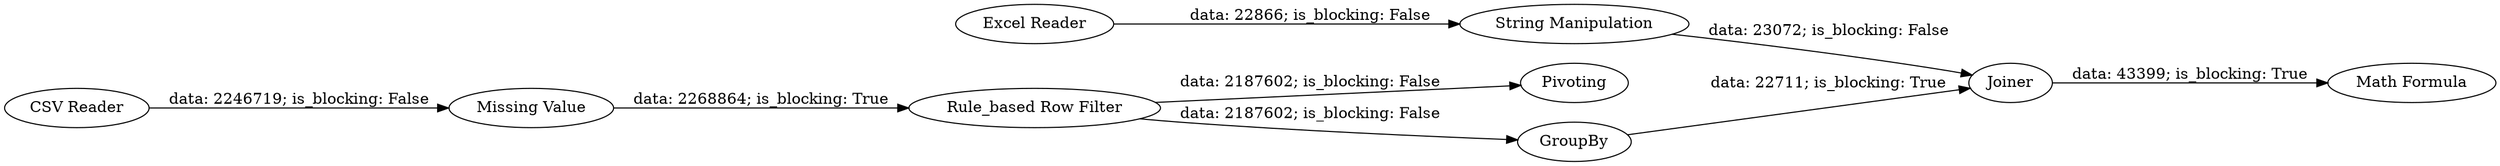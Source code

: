 digraph {
	"6017000204022064614_2" [label="Excel Reader"]
	"6017000204022064614_11" [label="Math Formula"]
	"6017000204022064614_1" [label="CSV Reader"]
	"6017000204022064614_7" [label=Pivoting]
	"6017000204022064614_10" [label=GroupBy]
	"6017000204022064614_4" [label="Missing Value"]
	"6017000204022064614_9" [label=Joiner]
	"6017000204022064614_8" [label="String Manipulation"]
	"6017000204022064614_6" [label="Rule_based Row Filter"]
	"6017000204022064614_4" -> "6017000204022064614_6" [label="data: 2268864; is_blocking: True"]
	"6017000204022064614_9" -> "6017000204022064614_11" [label="data: 43399; is_blocking: True"]
	"6017000204022064614_6" -> "6017000204022064614_7" [label="data: 2187602; is_blocking: False"]
	"6017000204022064614_10" -> "6017000204022064614_9" [label="data: 22711; is_blocking: True"]
	"6017000204022064614_2" -> "6017000204022064614_8" [label="data: 22866; is_blocking: False"]
	"6017000204022064614_6" -> "6017000204022064614_10" [label="data: 2187602; is_blocking: False"]
	"6017000204022064614_1" -> "6017000204022064614_4" [label="data: 2246719; is_blocking: False"]
	"6017000204022064614_8" -> "6017000204022064614_9" [label="data: 23072; is_blocking: False"]
	rankdir=LR
}

